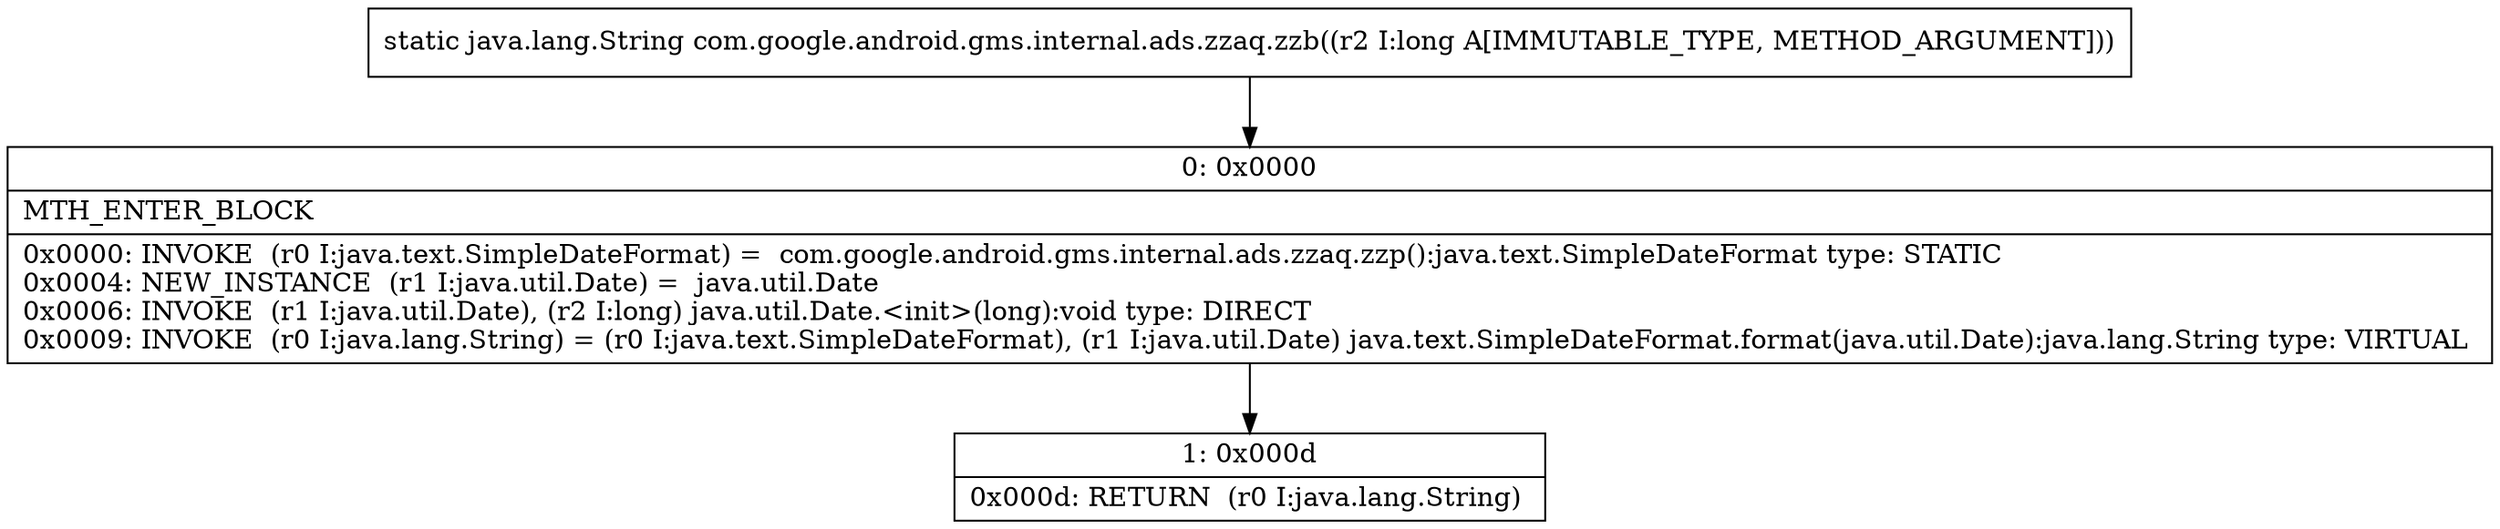 digraph "CFG forcom.google.android.gms.internal.ads.zzaq.zzb(J)Ljava\/lang\/String;" {
Node_0 [shape=record,label="{0\:\ 0x0000|MTH_ENTER_BLOCK\l|0x0000: INVOKE  (r0 I:java.text.SimpleDateFormat) =  com.google.android.gms.internal.ads.zzaq.zzp():java.text.SimpleDateFormat type: STATIC \l0x0004: NEW_INSTANCE  (r1 I:java.util.Date) =  java.util.Date \l0x0006: INVOKE  (r1 I:java.util.Date), (r2 I:long) java.util.Date.\<init\>(long):void type: DIRECT \l0x0009: INVOKE  (r0 I:java.lang.String) = (r0 I:java.text.SimpleDateFormat), (r1 I:java.util.Date) java.text.SimpleDateFormat.format(java.util.Date):java.lang.String type: VIRTUAL \l}"];
Node_1 [shape=record,label="{1\:\ 0x000d|0x000d: RETURN  (r0 I:java.lang.String) \l}"];
MethodNode[shape=record,label="{static java.lang.String com.google.android.gms.internal.ads.zzaq.zzb((r2 I:long A[IMMUTABLE_TYPE, METHOD_ARGUMENT])) }"];
MethodNode -> Node_0;
Node_0 -> Node_1;
}

